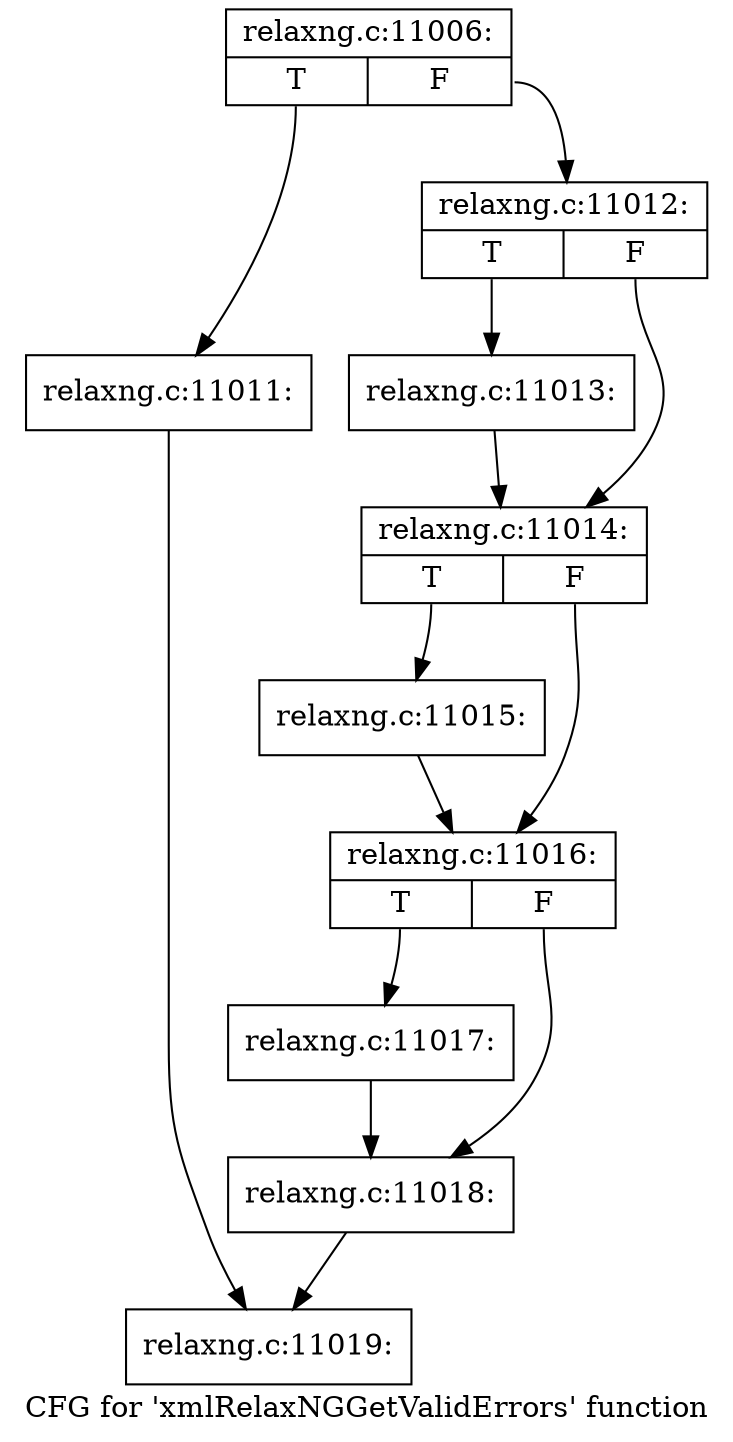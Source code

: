 digraph "CFG for 'xmlRelaxNGGetValidErrors' function" {
	label="CFG for 'xmlRelaxNGGetValidErrors' function";

	Node0x3aef3b0 [shape=record,label="{relaxng.c:11006:|{<s0>T|<s1>F}}"];
	Node0x3aef3b0:s0 -> Node0x3af03b0;
	Node0x3aef3b0:s1 -> Node0x3af0400;
	Node0x3af03b0 [shape=record,label="{relaxng.c:11011:}"];
	Node0x3af03b0 -> Node0x3aee150;
	Node0x3af0400 [shape=record,label="{relaxng.c:11012:|{<s0>T|<s1>F}}"];
	Node0x3af0400:s0 -> Node0x3af08c0;
	Node0x3af0400:s1 -> Node0x3af0910;
	Node0x3af08c0 [shape=record,label="{relaxng.c:11013:}"];
	Node0x3af08c0 -> Node0x3af0910;
	Node0x3af0910 [shape=record,label="{relaxng.c:11014:|{<s0>T|<s1>F}}"];
	Node0x3af0910:s0 -> Node0x3af0fc0;
	Node0x3af0910:s1 -> Node0x3af1010;
	Node0x3af0fc0 [shape=record,label="{relaxng.c:11015:}"];
	Node0x3af0fc0 -> Node0x3af1010;
	Node0x3af1010 [shape=record,label="{relaxng.c:11016:|{<s0>T|<s1>F}}"];
	Node0x3af1010:s0 -> Node0x3af16c0;
	Node0x3af1010:s1 -> Node0x3af1710;
	Node0x3af16c0 [shape=record,label="{relaxng.c:11017:}"];
	Node0x3af16c0 -> Node0x3af1710;
	Node0x3af1710 [shape=record,label="{relaxng.c:11018:}"];
	Node0x3af1710 -> Node0x3aee150;
	Node0x3aee150 [shape=record,label="{relaxng.c:11019:}"];
}
